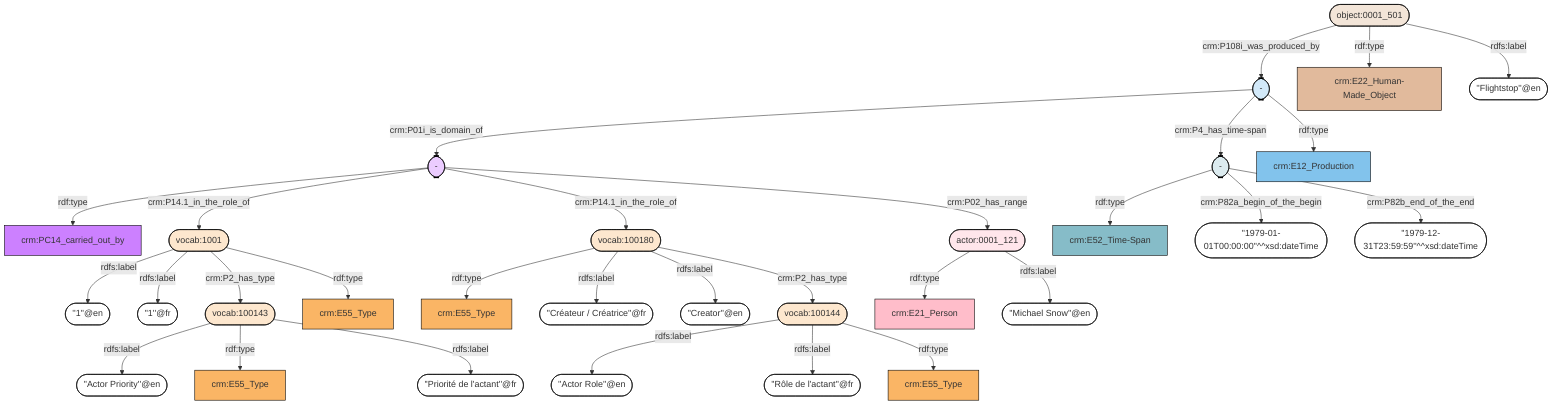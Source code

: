 flowchart TD
classDef Literal fill:#ffffff,stroke:#000000;
classDef Literal_URI fill:,stroke:;
classDef E1_CRM_Entity fill:#ffffff,stroke:#000000;
classDef E1_CRM_Entity_URI fill:#ffffff,stroke:#000000;
classDef E2_Temporal_Entity fill:#82c3ec,stroke:#000000;
classDef E2_Temporal_Entity_URI fill:#d2e9f9,stroke:#000000;
classDef E55_Type fill:#fab565,stroke:#000000;
classDef E55_Type_URI fill:#fde7ce,stroke:#000000;
classDef E52_Time-Span fill:#86bcc8,stroke:#000000;
classDef E52_Time-Span_URI fill:#dcebef,stroke:#000000;
classDef E41_Appellation fill:#fef3ba,stroke:#000000;
classDef E41_Appellation_URI fill:#fffae6,stroke:#000000;
classDef E53_Place fill:#94cc7d,stroke:#000000;
classDef E53_Place_URI fill:#e1f1da,stroke:#000000;
classDef E77_Persistent_Item fill:#ffffff,stroke:#000000;
classDef E77_Persistent_Item_URI fill:#ffffff,stroke:#000000;
classDef E28_Conceptual_Object fill:#fddc34,stroke:#000000;
classDef E28_Conceptual_Object_URI fill:#fef6cd,stroke:#000000;
classDef E18_Physical_Thing fill:#e1ba9c,stroke:#000000;
classDef E18_Physical_Thing_URI fill:#f3e5d8,stroke:#000000;
classDef E39_Actor fill:#ffbdca,stroke:#000000;
classDef E39_Actor_URI fill:#ffe6eb,stroke:#000000;
classDef PC0_Typed_CRM_Property fill:#cc80ff,stroke:#000000;
classDef PC0_Typed_CRM_Property_URI fill:#ebccff,stroke:#000000;
classDef Multi fill:#cccccc,stroke:#000000;
classDef Multi_URI fill:#cccccc,stroke:#000000;
0(["vocab:100143"]) -->|rdfs:label| 1(["''Actor Priority''@en"]):::Literal
2(["vocab:100180"]):::E55_Type_URI -->|rdf:type| 3["crm:E55_Type"]:::E55_Type
2(["vocab:100180"]) -->|rdfs:label| 4(["''Créateur / Créatrice''@fr"]):::Literal
5(["object:0001_501"]) -->|crm:P108i_was_produced_by| 6(["-"])
7(["vocab:100144"]) -->|rdfs:label| 8(["''Actor Role''@en"]):::Literal
0(["vocab:100143"]):::E55_Type_URI -->|rdf:type| 9["crm:E55_Type"]:::E55_Type
10(["vocab:1001"]) -->|rdfs:label| 11(["''1''@en"]):::Literal
12(["actor:0001_121"]):::E39_Actor_URI -->|rdf:type| 13["crm:E21_Person"]:::E39_Actor
14(["-"]):::PC0_Typed_CRM_Property_URI -->|rdf:type| 15["crm:PC14_carried_out_by"]:::PC0_Typed_CRM_Property
12(["actor:0001_121"]) -->|rdfs:label| 16(["''Michael Snow''@en"]):::Literal
7(["vocab:100144"]) -->|rdfs:label| 17(["''Rôle de l'actant''@fr"]):::Literal
14(["-"]) -->|crm:P14.1_in_the_role_of| 10(["vocab:1001"])
10(["vocab:1001"]) -->|rdfs:label| 18(["''1''@fr"]):::Literal
10(["vocab:1001"]) -->|crm:P2_has_type| 0(["vocab:100143"])
5(["object:0001_501"]):::E18_Physical_Thing_URI -->|rdf:type| 19["crm:E22_Human-Made_Object"]:::E18_Physical_Thing
5(["object:0001_501"]) -->|rdfs:label| 20(["''Flightstop''@en"]):::Literal
14(["-"]) -->|crm:P14.1_in_the_role_of| 2(["vocab:100180"])
2(["vocab:100180"]) -->|rdfs:label| 21(["''Creator''@en"]):::Literal
10(["vocab:1001"]):::E55_Type_URI -->|rdf:type| 22["crm:E55_Type"]:::E55_Type
23(["-"]):::E52_Time-Span_URI -->|rdf:type| 24["crm:E52_Time-Span"]:::E52_Time-Span
6(["-"]) -->|crm:P01i_is_domain_of| 14(["-"])
23(["-"]) -->|crm:P82a_begin_of_the_begin| 25(["''1979-01-01T00:00:00''^^xsd:dateTime"]):::Literal
14(["-"]) -->|crm:P02_has_range| 12(["actor:0001_121"])
23(["-"]) -->|crm:P82b_end_of_the_end| 26(["''1979-12-31T23:59:59''^^xsd:dateTime"]):::Literal
6(["-"]) -->|crm:P4_has_time-span| 23(["-"])
2(["vocab:100180"]) -->|crm:P2_has_type| 7(["vocab:100144"])
7(["vocab:100144"]):::E55_Type_URI -->|rdf:type| 27["crm:E55_Type"]:::E55_Type
6(["-"]):::E2_Temporal_Entity_URI -->|rdf:type| 28["crm:E12_Production"]:::E2_Temporal_Entity
0(["vocab:100143"]) -->|rdfs:label| 29(["''Priorité de l'actant''@fr"]):::Literal